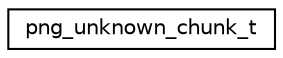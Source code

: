 digraph "Graphical Class Hierarchy"
{
  edge [fontname="Helvetica",fontsize="10",labelfontname="Helvetica",labelfontsize="10"];
  node [fontname="Helvetica",fontsize="10",shape=record];
  rankdir="LR";
  Node1 [label="png_unknown_chunk_t",height=0.2,width=0.4,color="black", fillcolor="white", style="filled",URL="$structpng__unknown__chunk__t.html"];
}
